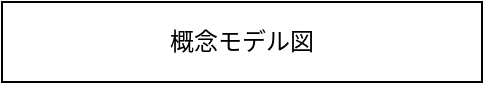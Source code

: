 <mxfile>
    <diagram id="c_IHMhCXsw0zyhL3KWoy" name="ページ1">
        <mxGraphModel dx="614" dy="418" grid="1" gridSize="10" guides="1" tooltips="1" connect="1" arrows="1" fold="1" page="1" pageScale="1" pageWidth="827" pageHeight="1169" math="0" shadow="0">
            <root>
                <mxCell id="0"/>
                <mxCell id="1" parent="0"/>
                <mxCell id="3" value="概念モデル図" style="rounded=0;whiteSpace=wrap;html=1;" vertex="1" parent="1">
                    <mxGeometry x="40" y="40" width="240" height="40" as="geometry"/>
                </mxCell>
            </root>
        </mxGraphModel>
    </diagram>
</mxfile>